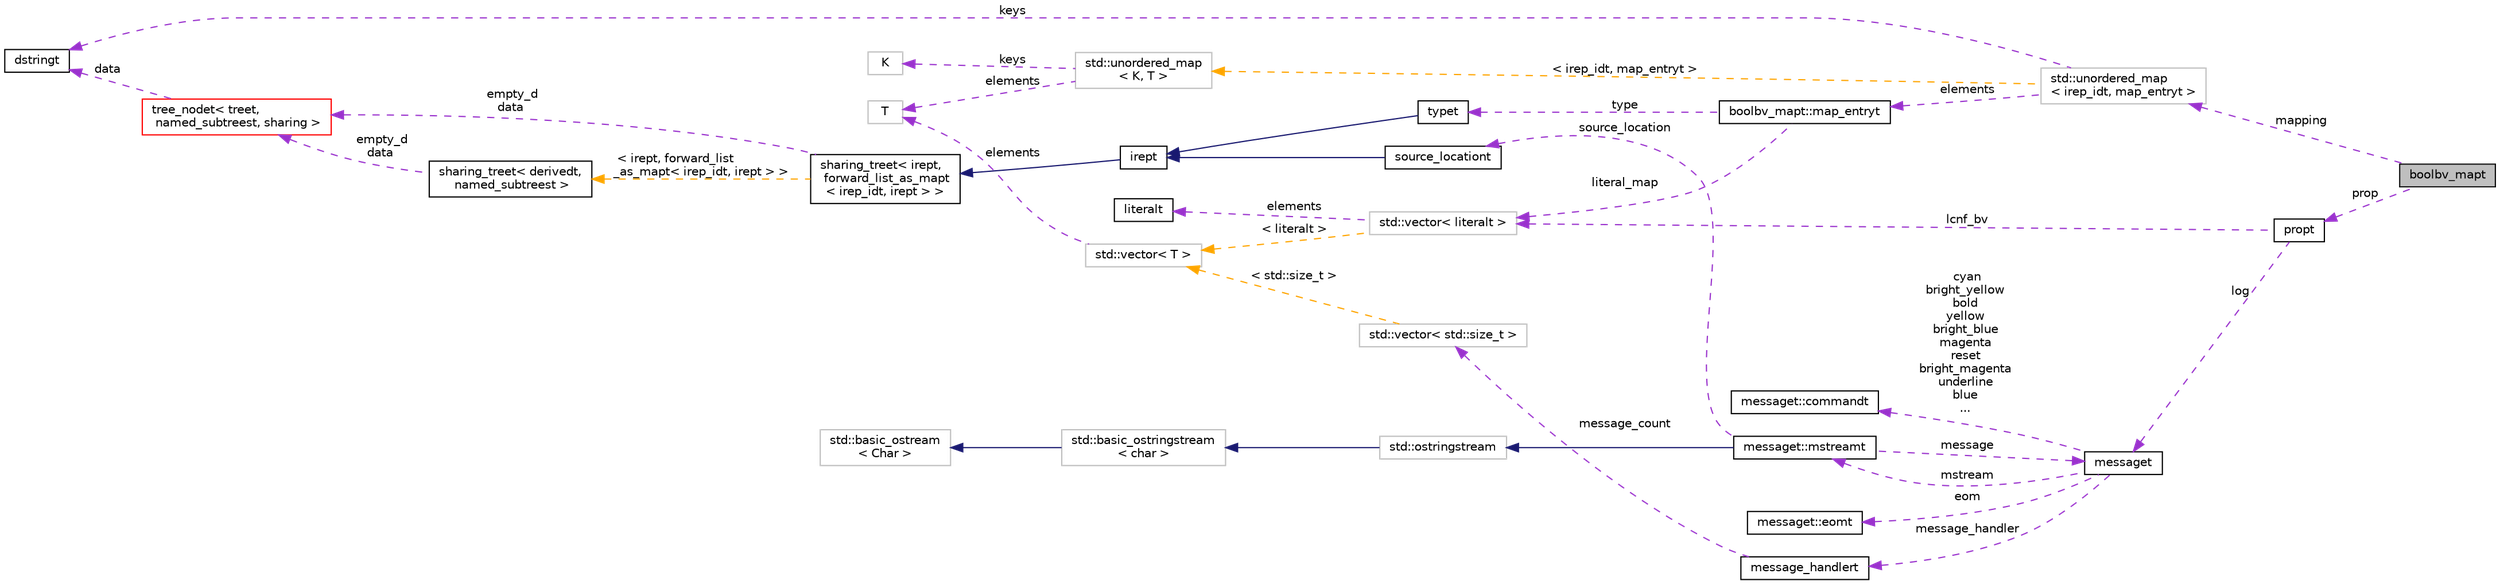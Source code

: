 digraph "boolbv_mapt"
{
 // LATEX_PDF_SIZE
  bgcolor="transparent";
  edge [fontname="Helvetica",fontsize="10",labelfontname="Helvetica",labelfontsize="10"];
  node [fontname="Helvetica",fontsize="10",shape=record];
  rankdir="LR";
  Node1 [label="boolbv_mapt",height=0.2,width=0.4,color="black", fillcolor="grey75", style="filled", fontcolor="black",tooltip=" "];
  Node2 -> Node1 [dir="back",color="darkorchid3",fontsize="10",style="dashed",label=" mapping" ,fontname="Helvetica"];
  Node2 [label="std::unordered_map\l\< irep_idt, map_entryt \>",height=0.2,width=0.4,color="grey75",tooltip=" "];
  Node3 -> Node2 [dir="back",color="darkorchid3",fontsize="10",style="dashed",label=" keys" ,fontname="Helvetica"];
  Node3 [label="dstringt",height=0.2,width=0.4,color="black",URL="$classdstringt.html",tooltip="dstringt has one field, an unsigned integer no which is an index into a static table of strings."];
  Node4 -> Node2 [dir="back",color="darkorchid3",fontsize="10",style="dashed",label=" elements" ,fontname="Helvetica"];
  Node4 [label="boolbv_mapt::map_entryt",height=0.2,width=0.4,color="black",URL="$classboolbv__mapt_1_1map__entryt.html",tooltip=" "];
  Node5 -> Node4 [dir="back",color="darkorchid3",fontsize="10",style="dashed",label=" type" ,fontname="Helvetica"];
  Node5 [label="typet",height=0.2,width=0.4,color="black",URL="$classtypet.html",tooltip="The type of an expression, extends irept."];
  Node6 -> Node5 [dir="back",color="midnightblue",fontsize="10",style="solid",fontname="Helvetica"];
  Node6 [label="irept",height=0.2,width=0.4,color="black",URL="$classirept.html",tooltip="There are a large number of kinds of tree structured or tree-like data in CPROVER."];
  Node7 -> Node6 [dir="back",color="midnightblue",fontsize="10",style="solid",fontname="Helvetica"];
  Node7 [label="sharing_treet\< irept,\l forward_list_as_mapt\l\< irep_idt, irept \> \>",height=0.2,width=0.4,color="black",URL="$classsharing__treet.html",tooltip=" "];
  Node8 -> Node7 [dir="back",color="darkorchid3",fontsize="10",style="dashed",label=" empty_d\ndata" ,fontname="Helvetica"];
  Node8 [label="tree_nodet\< treet,\l named_subtreest, sharing \>",height=0.2,width=0.4,color="red",URL="$classtree__nodet.html",tooltip="A node with data in a tree, it contains:"];
  Node3 -> Node8 [dir="back",color="darkorchid3",fontsize="10",style="dashed",label=" data" ,fontname="Helvetica"];
  Node13 -> Node7 [dir="back",color="orange",fontsize="10",style="dashed",label=" \< irept, forward_list\l_as_mapt\< irep_idt, irept \> \>" ,fontname="Helvetica"];
  Node13 [label="sharing_treet\< derivedt,\l named_subtreest \>",height=0.2,width=0.4,color="black",URL="$classsharing__treet.html",tooltip="Base class for tree-like data structures with sharing."];
  Node8 -> Node13 [dir="back",color="darkorchid3",fontsize="10",style="dashed",label=" empty_d\ndata" ,fontname="Helvetica"];
  Node14 -> Node4 [dir="back",color="darkorchid3",fontsize="10",style="dashed",label=" literal_map" ,fontname="Helvetica"];
  Node14 [label="std::vector\< literalt \>",height=0.2,width=0.4,color="grey75",tooltip=" "];
  Node15 -> Node14 [dir="back",color="darkorchid3",fontsize="10",style="dashed",label=" elements" ,fontname="Helvetica"];
  Node15 [label="literalt",height=0.2,width=0.4,color="black",URL="$classliteralt.html",tooltip=" "];
  Node11 -> Node14 [dir="back",color="orange",fontsize="10",style="dashed",label=" \< literalt \>" ,fontname="Helvetica"];
  Node11 [label="std::vector\< T \>",height=0.2,width=0.4,color="grey75",tooltip="STL class."];
  Node12 -> Node11 [dir="back",color="darkorchid3",fontsize="10",style="dashed",label=" elements" ,fontname="Helvetica"];
  Node12 [label="T",height=0.2,width=0.4,color="grey75",tooltip=" "];
  Node16 -> Node2 [dir="back",color="orange",fontsize="10",style="dashed",label=" \< irep_idt, map_entryt \>" ,fontname="Helvetica"];
  Node16 [label="std::unordered_map\l\< K, T \>",height=0.2,width=0.4,color="grey75",tooltip="STL class."];
  Node17 -> Node16 [dir="back",color="darkorchid3",fontsize="10",style="dashed",label=" keys" ,fontname="Helvetica"];
  Node17 [label="K",height=0.2,width=0.4,color="grey75",tooltip=" "];
  Node12 -> Node16 [dir="back",color="darkorchid3",fontsize="10",style="dashed",label=" elements" ,fontname="Helvetica"];
  Node18 -> Node1 [dir="back",color="darkorchid3",fontsize="10",style="dashed",label=" prop" ,fontname="Helvetica"];
  Node18 [label="propt",height=0.2,width=0.4,color="black",URL="$classpropt.html",tooltip="TO_BE_DOCUMENTED."];
  Node19 -> Node18 [dir="back",color="darkorchid3",fontsize="10",style="dashed",label=" log" ,fontname="Helvetica"];
  Node19 [label="messaget",height=0.2,width=0.4,color="black",URL="$classmessaget.html",tooltip="Class that provides messages with a built-in verbosity 'level'."];
  Node20 -> Node19 [dir="back",color="darkorchid3",fontsize="10",style="dashed",label=" message_handler" ,fontname="Helvetica"];
  Node20 [label="message_handlert",height=0.2,width=0.4,color="black",URL="$classmessage__handlert.html",tooltip=" "];
  Node21 -> Node20 [dir="back",color="darkorchid3",fontsize="10",style="dashed",label=" message_count" ,fontname="Helvetica"];
  Node21 [label="std::vector\< std::size_t \>",height=0.2,width=0.4,color="grey75",tooltip=" "];
  Node11 -> Node21 [dir="back",color="orange",fontsize="10",style="dashed",label=" \< std::size_t \>" ,fontname="Helvetica"];
  Node22 -> Node19 [dir="back",color="darkorchid3",fontsize="10",style="dashed",label=" cyan\nbright_yellow\nbold\nyellow\nbright_blue\nmagenta\nreset\nbright_magenta\nunderline\nblue\n..." ,fontname="Helvetica"];
  Node22 [label="messaget::commandt",height=0.2,width=0.4,color="black",URL="$classmessaget_1_1commandt.html",tooltip=" "];
  Node23 -> Node19 [dir="back",color="darkorchid3",fontsize="10",style="dashed",label=" mstream" ,fontname="Helvetica"];
  Node23 [label="messaget::mstreamt",height=0.2,width=0.4,color="black",URL="$classmessaget_1_1mstreamt.html",tooltip=" "];
  Node24 -> Node23 [dir="back",color="midnightblue",fontsize="10",style="solid",fontname="Helvetica"];
  Node24 [label="std::ostringstream",height=0.2,width=0.4,color="grey75",tooltip="STL class."];
  Node25 -> Node24 [dir="back",color="midnightblue",fontsize="10",style="solid",fontname="Helvetica"];
  Node25 [label="std::basic_ostringstream\l\< char \>",height=0.2,width=0.4,color="grey75",tooltip="STL class."];
  Node26 -> Node25 [dir="back",color="midnightblue",fontsize="10",style="solid",fontname="Helvetica"];
  Node26 [label="std::basic_ostream\l\< Char \>",height=0.2,width=0.4,color="grey75",tooltip="STL class."];
  Node19 -> Node23 [dir="back",color="darkorchid3",fontsize="10",style="dashed",label=" message" ,fontname="Helvetica"];
  Node29 -> Node23 [dir="back",color="darkorchid3",fontsize="10",style="dashed",label=" source_location" ,fontname="Helvetica"];
  Node29 [label="source_locationt",height=0.2,width=0.4,color="black",URL="$classsource__locationt.html",tooltip=" "];
  Node6 -> Node29 [dir="back",color="midnightblue",fontsize="10",style="solid",fontname="Helvetica"];
  Node30 -> Node19 [dir="back",color="darkorchid3",fontsize="10",style="dashed",label=" eom" ,fontname="Helvetica"];
  Node30 [label="messaget::eomt",height=0.2,width=0.4,color="black",URL="$classmessaget_1_1eomt.html",tooltip=" "];
  Node14 -> Node18 [dir="back",color="darkorchid3",fontsize="10",style="dashed",label=" lcnf_bv" ,fontname="Helvetica"];
}
